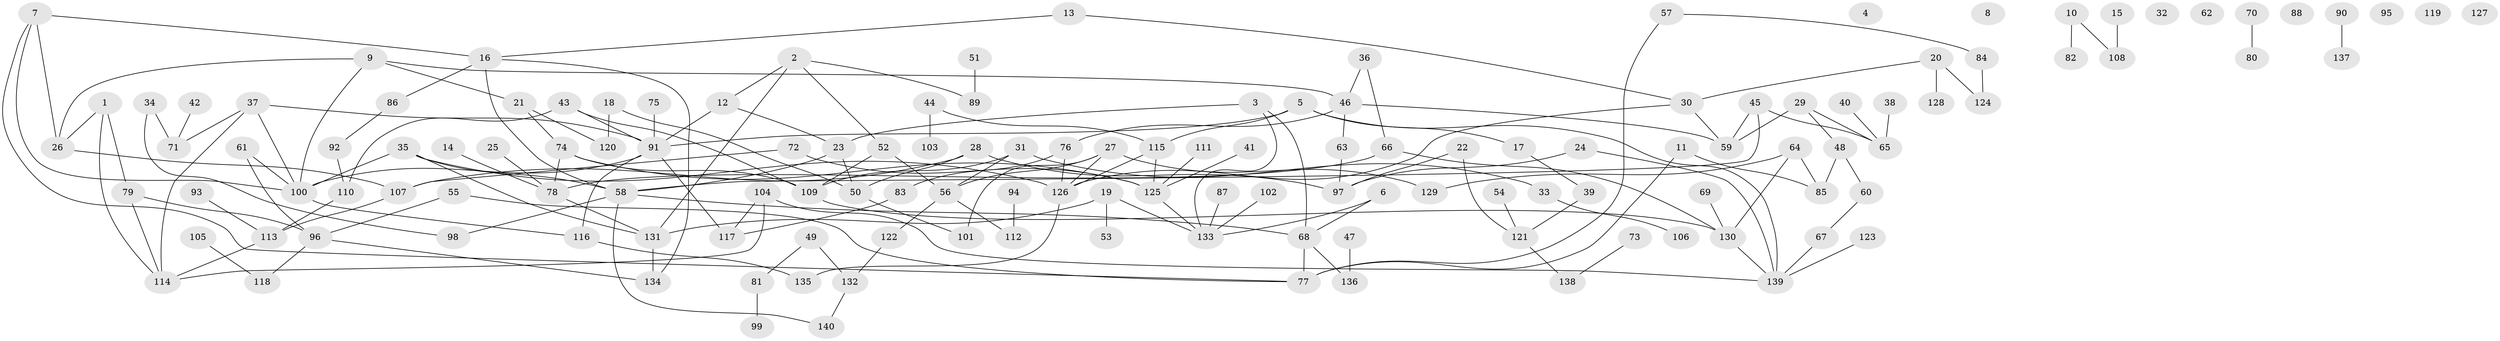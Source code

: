 // coarse degree distribution, {2: 0.2967032967032967, 8: 0.03296703296703297, 7: 0.03296703296703297, 13: 0.01098901098901099, 9: 0.01098901098901099, 4: 0.14285714285714285, 6: 0.02197802197802198, 1: 0.26373626373626374, 3: 0.13186813186813187, 11: 0.01098901098901099, 5: 0.04395604395604396}
// Generated by graph-tools (version 1.1) at 2025/48/03/04/25 22:48:21]
// undirected, 140 vertices, 181 edges
graph export_dot {
  node [color=gray90,style=filled];
  1;
  2;
  3;
  4;
  5;
  6;
  7;
  8;
  9;
  10;
  11;
  12;
  13;
  14;
  15;
  16;
  17;
  18;
  19;
  20;
  21;
  22;
  23;
  24;
  25;
  26;
  27;
  28;
  29;
  30;
  31;
  32;
  33;
  34;
  35;
  36;
  37;
  38;
  39;
  40;
  41;
  42;
  43;
  44;
  45;
  46;
  47;
  48;
  49;
  50;
  51;
  52;
  53;
  54;
  55;
  56;
  57;
  58;
  59;
  60;
  61;
  62;
  63;
  64;
  65;
  66;
  67;
  68;
  69;
  70;
  71;
  72;
  73;
  74;
  75;
  76;
  77;
  78;
  79;
  80;
  81;
  82;
  83;
  84;
  85;
  86;
  87;
  88;
  89;
  90;
  91;
  92;
  93;
  94;
  95;
  96;
  97;
  98;
  99;
  100;
  101;
  102;
  103;
  104;
  105;
  106;
  107;
  108;
  109;
  110;
  111;
  112;
  113;
  114;
  115;
  116;
  117;
  118;
  119;
  120;
  121;
  122;
  123;
  124;
  125;
  126;
  127;
  128;
  129;
  130;
  131;
  132;
  133;
  134;
  135;
  136;
  137;
  138;
  139;
  140;
  1 -- 26;
  1 -- 79;
  1 -- 114;
  2 -- 12;
  2 -- 52;
  2 -- 89;
  2 -- 131;
  3 -- 23;
  3 -- 68;
  3 -- 133;
  5 -- 17;
  5 -- 91;
  5 -- 115;
  5 -- 139;
  6 -- 68;
  6 -- 133;
  7 -- 16;
  7 -- 26;
  7 -- 77;
  7 -- 100;
  9 -- 21;
  9 -- 26;
  9 -- 46;
  9 -- 100;
  10 -- 82;
  10 -- 108;
  11 -- 77;
  11 -- 85;
  12 -- 23;
  12 -- 91;
  13 -- 16;
  13 -- 30;
  14 -- 78;
  15 -- 108;
  16 -- 58;
  16 -- 86;
  16 -- 134;
  17 -- 39;
  18 -- 50;
  18 -- 120;
  19 -- 53;
  19 -- 131;
  19 -- 133;
  20 -- 30;
  20 -- 124;
  20 -- 128;
  21 -- 74;
  21 -- 120;
  22 -- 97;
  22 -- 121;
  23 -- 50;
  23 -- 58;
  24 -- 97;
  24 -- 139;
  25 -- 78;
  26 -- 107;
  27 -- 56;
  27 -- 101;
  27 -- 126;
  27 -- 129;
  28 -- 50;
  28 -- 97;
  28 -- 107;
  29 -- 48;
  29 -- 59;
  29 -- 65;
  30 -- 59;
  30 -- 126;
  31 -- 33;
  31 -- 56;
  31 -- 109;
  33 -- 106;
  34 -- 71;
  34 -- 98;
  35 -- 58;
  35 -- 100;
  35 -- 126;
  35 -- 131;
  36 -- 46;
  36 -- 66;
  37 -- 71;
  37 -- 91;
  37 -- 100;
  37 -- 114;
  38 -- 65;
  39 -- 121;
  40 -- 65;
  41 -- 125;
  42 -- 71;
  43 -- 91;
  43 -- 109;
  43 -- 110;
  44 -- 103;
  44 -- 115;
  45 -- 58;
  45 -- 59;
  45 -- 65;
  46 -- 59;
  46 -- 63;
  46 -- 76;
  47 -- 136;
  48 -- 60;
  48 -- 85;
  49 -- 81;
  49 -- 132;
  50 -- 101;
  51 -- 89;
  52 -- 56;
  52 -- 109;
  54 -- 121;
  55 -- 77;
  55 -- 96;
  56 -- 112;
  56 -- 122;
  57 -- 77;
  57 -- 84;
  58 -- 68;
  58 -- 98;
  58 -- 140;
  60 -- 67;
  61 -- 96;
  61 -- 100;
  63 -- 97;
  64 -- 85;
  64 -- 129;
  64 -- 130;
  66 -- 78;
  66 -- 130;
  67 -- 139;
  68 -- 77;
  68 -- 136;
  69 -- 130;
  70 -- 80;
  72 -- 107;
  72 -- 125;
  73 -- 138;
  74 -- 78;
  74 -- 109;
  74 -- 125;
  75 -- 91;
  76 -- 83;
  76 -- 126;
  78 -- 131;
  79 -- 96;
  79 -- 114;
  81 -- 99;
  83 -- 117;
  84 -- 124;
  86 -- 92;
  87 -- 133;
  90 -- 137;
  91 -- 100;
  91 -- 116;
  91 -- 117;
  92 -- 110;
  93 -- 113;
  94 -- 112;
  96 -- 118;
  96 -- 134;
  100 -- 116;
  102 -- 133;
  104 -- 114;
  104 -- 117;
  104 -- 139;
  105 -- 118;
  107 -- 113;
  109 -- 130;
  110 -- 113;
  111 -- 125;
  113 -- 114;
  115 -- 125;
  115 -- 126;
  116 -- 135;
  121 -- 138;
  122 -- 132;
  123 -- 139;
  125 -- 133;
  126 -- 135;
  130 -- 139;
  131 -- 134;
  132 -- 140;
}
